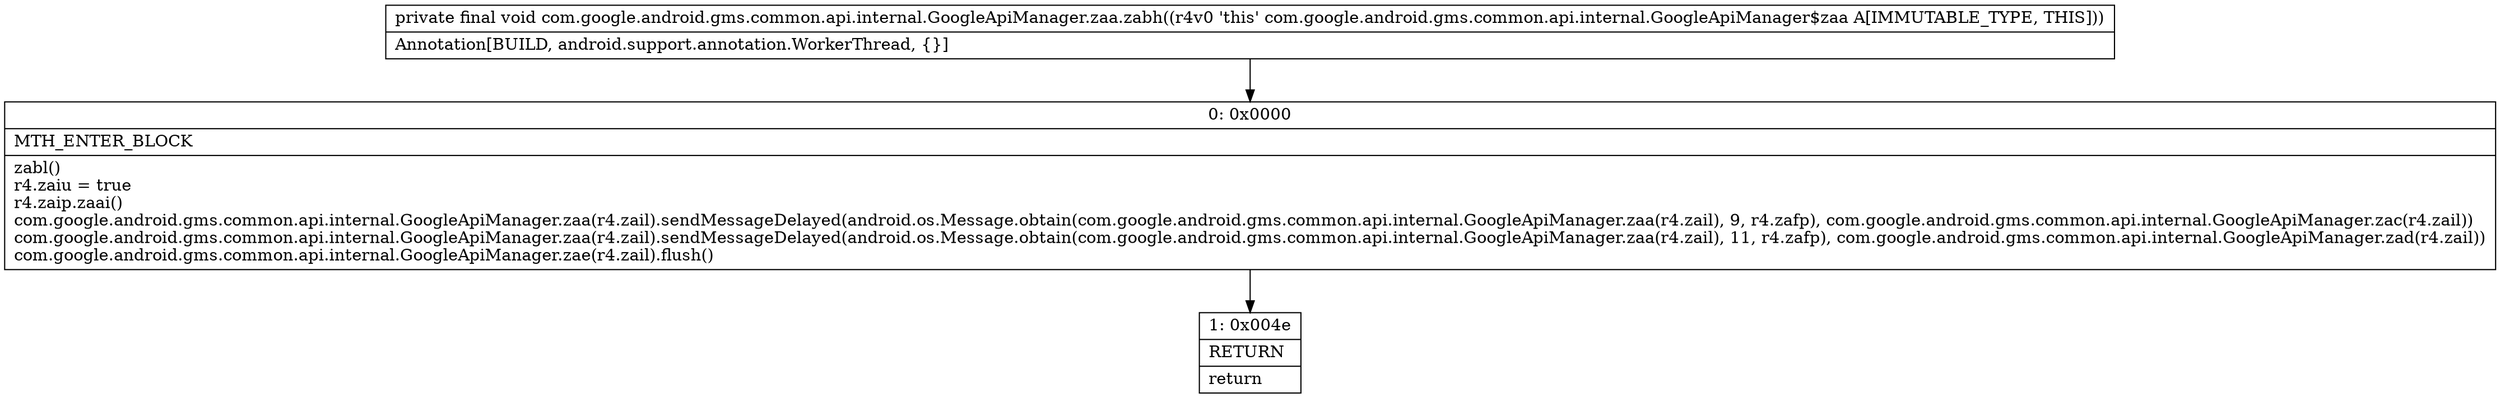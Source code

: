 digraph "CFG forcom.google.android.gms.common.api.internal.GoogleApiManager.zaa.zabh()V" {
Node_0 [shape=record,label="{0\:\ 0x0000|MTH_ENTER_BLOCK\l|zabl()\lr4.zaiu = true\lr4.zaip.zaai()\lcom.google.android.gms.common.api.internal.GoogleApiManager.zaa(r4.zail).sendMessageDelayed(android.os.Message.obtain(com.google.android.gms.common.api.internal.GoogleApiManager.zaa(r4.zail), 9, r4.zafp), com.google.android.gms.common.api.internal.GoogleApiManager.zac(r4.zail))\lcom.google.android.gms.common.api.internal.GoogleApiManager.zaa(r4.zail).sendMessageDelayed(android.os.Message.obtain(com.google.android.gms.common.api.internal.GoogleApiManager.zaa(r4.zail), 11, r4.zafp), com.google.android.gms.common.api.internal.GoogleApiManager.zad(r4.zail))\lcom.google.android.gms.common.api.internal.GoogleApiManager.zae(r4.zail).flush()\l}"];
Node_1 [shape=record,label="{1\:\ 0x004e|RETURN\l|return\l}"];
MethodNode[shape=record,label="{private final void com.google.android.gms.common.api.internal.GoogleApiManager.zaa.zabh((r4v0 'this' com.google.android.gms.common.api.internal.GoogleApiManager$zaa A[IMMUTABLE_TYPE, THIS]))  | Annotation[BUILD, android.support.annotation.WorkerThread, \{\}]\l}"];
MethodNode -> Node_0;
Node_0 -> Node_1;
}

